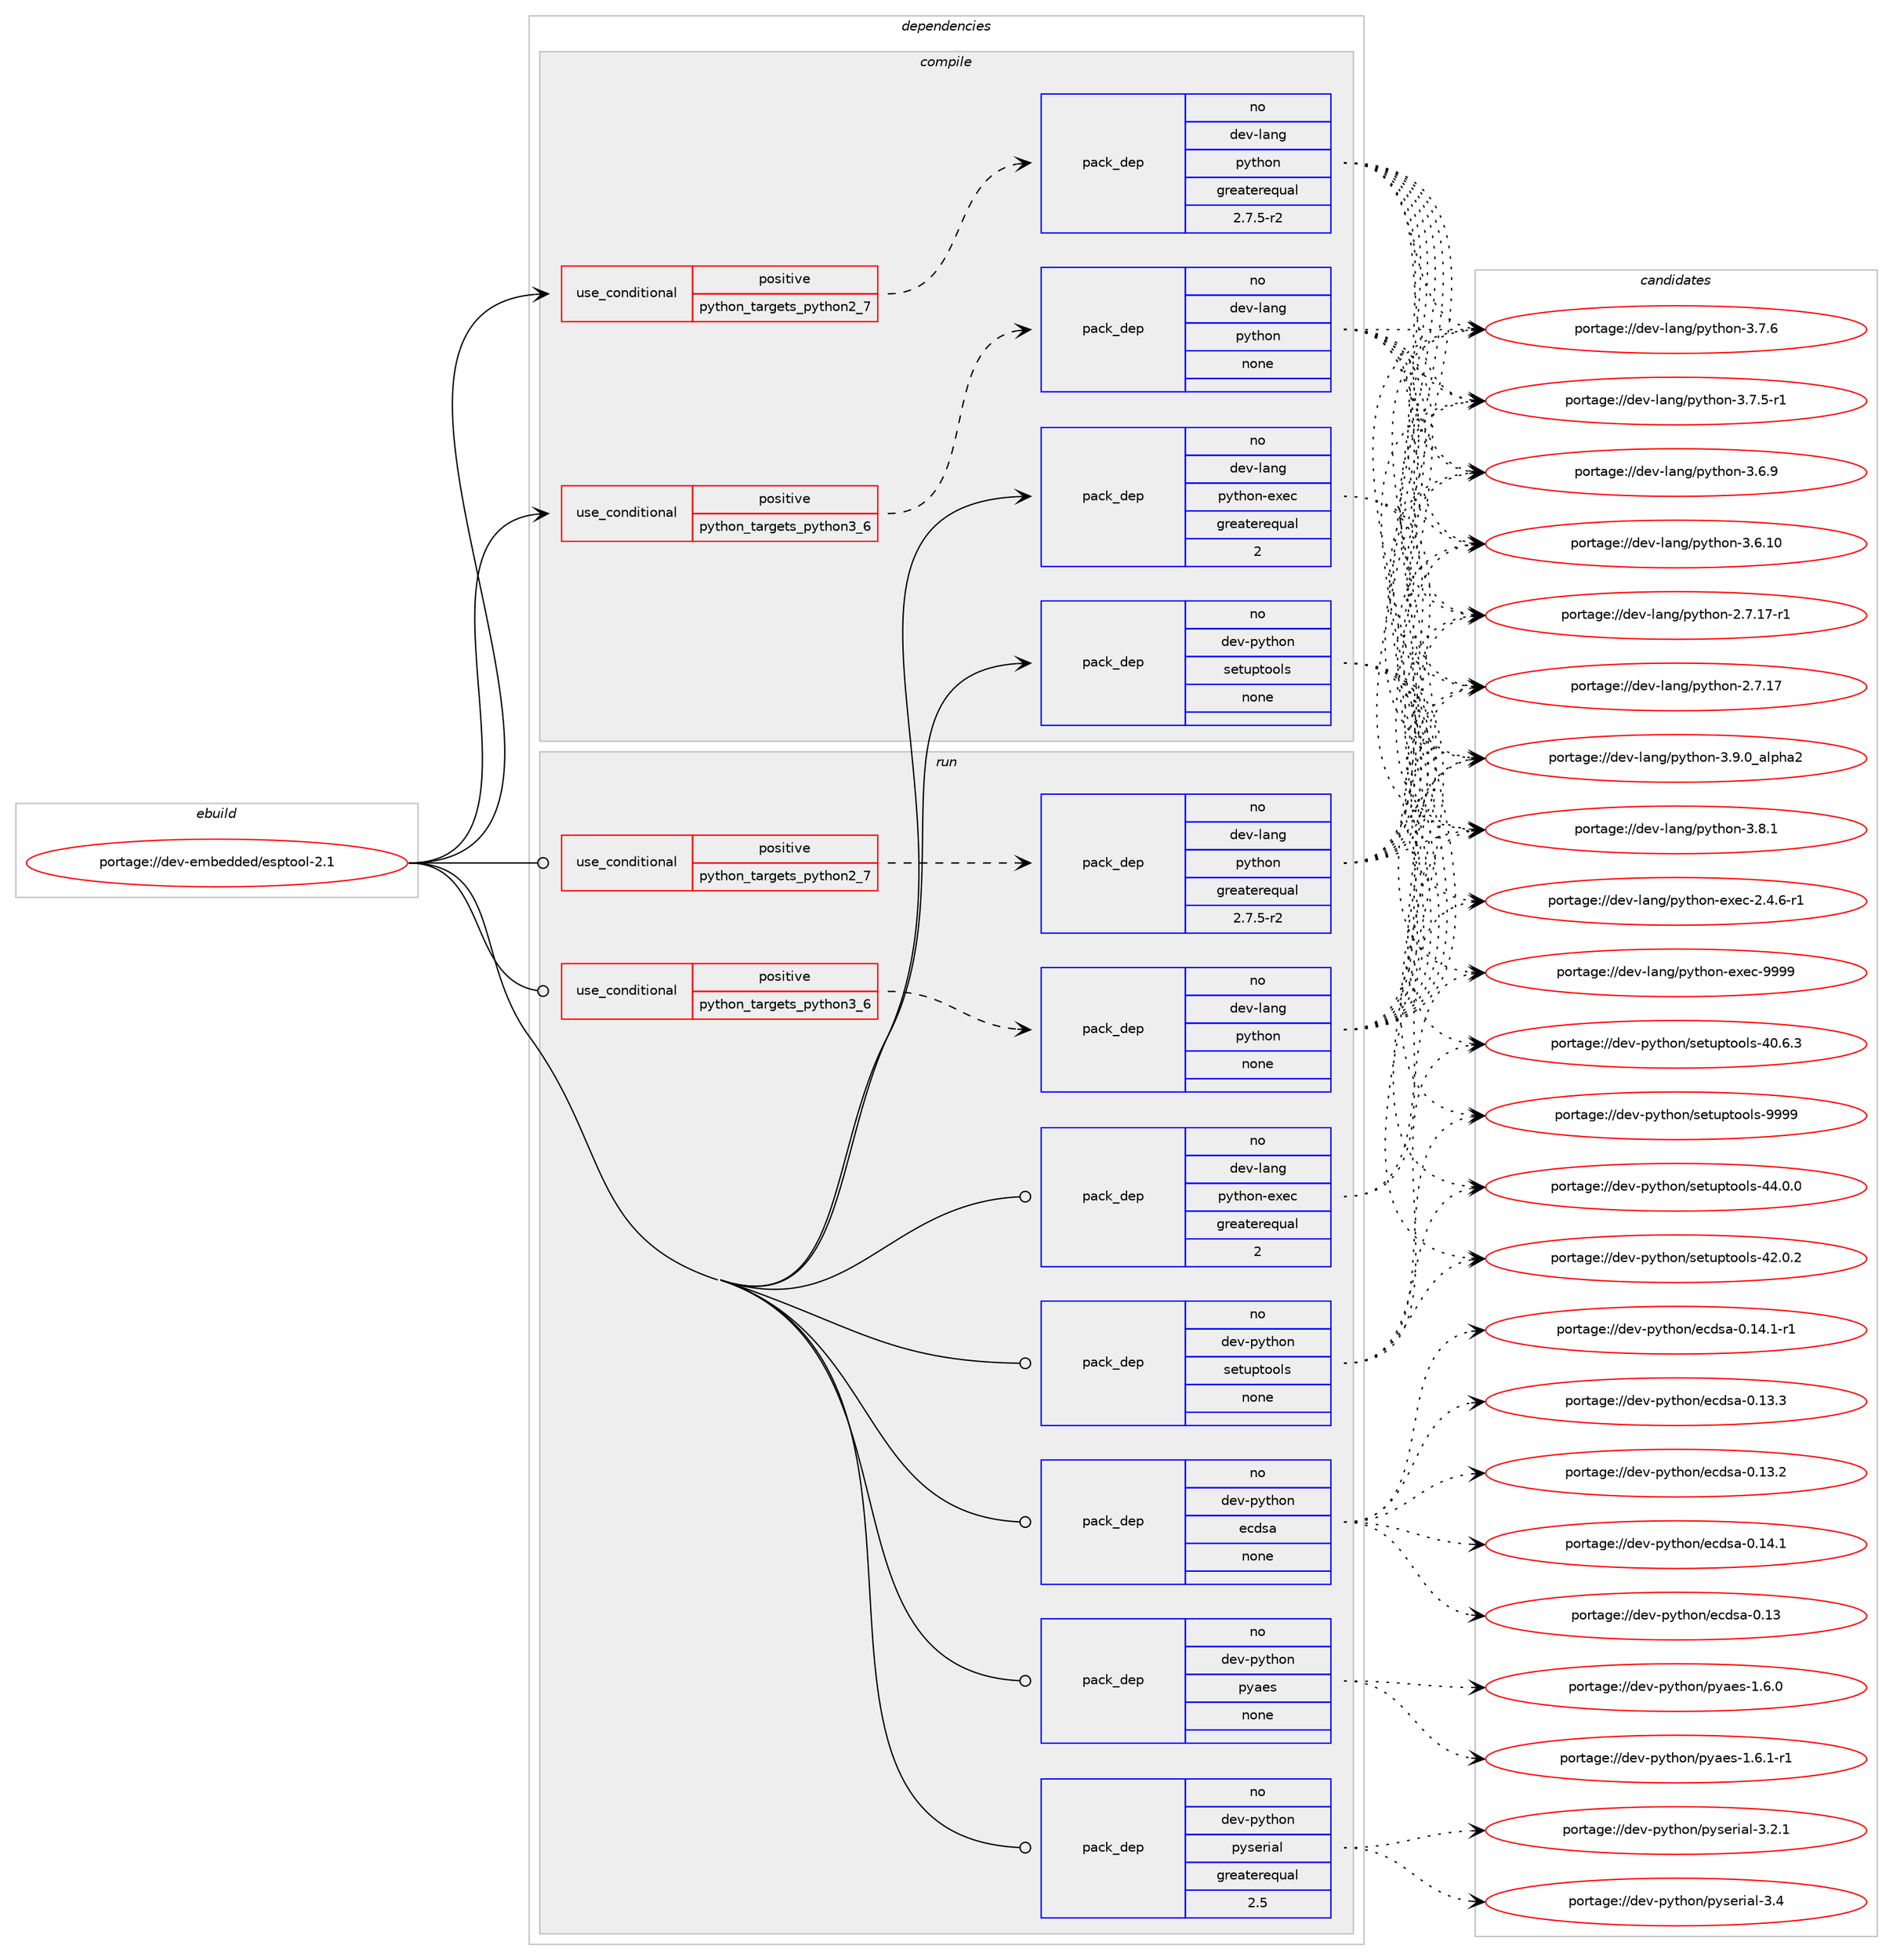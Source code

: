 digraph prolog {

# *************
# Graph options
# *************

newrank=true;
concentrate=true;
compound=true;
graph [rankdir=LR,fontname=Helvetica,fontsize=10,ranksep=1.5];#, ranksep=2.5, nodesep=0.2];
edge  [arrowhead=vee];
node  [fontname=Helvetica,fontsize=10];

# **********
# The ebuild
# **********

subgraph cluster_leftcol {
color=gray;
label=<<i>ebuild</i>>;
id [label="portage://dev-embedded/esptool-2.1", color=red, width=4, href="../dev-embedded/esptool-2.1.svg"];
}

# ****************
# The dependencies
# ****************

subgraph cluster_midcol {
color=gray;
label=<<i>dependencies</i>>;
subgraph cluster_compile {
fillcolor="#eeeeee";
style=filled;
label=<<i>compile</i>>;
subgraph cond135753 {
dependency575915 [label=<<TABLE BORDER="0" CELLBORDER="1" CELLSPACING="0" CELLPADDING="4"><TR><TD ROWSPAN="3" CELLPADDING="10">use_conditional</TD></TR><TR><TD>positive</TD></TR><TR><TD>python_targets_python2_7</TD></TR></TABLE>>, shape=none, color=red];
subgraph pack433008 {
dependency575916 [label=<<TABLE BORDER="0" CELLBORDER="1" CELLSPACING="0" CELLPADDING="4" WIDTH="220"><TR><TD ROWSPAN="6" CELLPADDING="30">pack_dep</TD></TR><TR><TD WIDTH="110">no</TD></TR><TR><TD>dev-lang</TD></TR><TR><TD>python</TD></TR><TR><TD>greaterequal</TD></TR><TR><TD>2.7.5-r2</TD></TR></TABLE>>, shape=none, color=blue];
}
dependency575915:e -> dependency575916:w [weight=20,style="dashed",arrowhead="vee"];
}
id:e -> dependency575915:w [weight=20,style="solid",arrowhead="vee"];
subgraph cond135754 {
dependency575917 [label=<<TABLE BORDER="0" CELLBORDER="1" CELLSPACING="0" CELLPADDING="4"><TR><TD ROWSPAN="3" CELLPADDING="10">use_conditional</TD></TR><TR><TD>positive</TD></TR><TR><TD>python_targets_python3_6</TD></TR></TABLE>>, shape=none, color=red];
subgraph pack433009 {
dependency575918 [label=<<TABLE BORDER="0" CELLBORDER="1" CELLSPACING="0" CELLPADDING="4" WIDTH="220"><TR><TD ROWSPAN="6" CELLPADDING="30">pack_dep</TD></TR><TR><TD WIDTH="110">no</TD></TR><TR><TD>dev-lang</TD></TR><TR><TD>python</TD></TR><TR><TD>none</TD></TR><TR><TD></TD></TR></TABLE>>, shape=none, color=blue];
}
dependency575917:e -> dependency575918:w [weight=20,style="dashed",arrowhead="vee"];
}
id:e -> dependency575917:w [weight=20,style="solid",arrowhead="vee"];
subgraph pack433010 {
dependency575919 [label=<<TABLE BORDER="0" CELLBORDER="1" CELLSPACING="0" CELLPADDING="4" WIDTH="220"><TR><TD ROWSPAN="6" CELLPADDING="30">pack_dep</TD></TR><TR><TD WIDTH="110">no</TD></TR><TR><TD>dev-lang</TD></TR><TR><TD>python-exec</TD></TR><TR><TD>greaterequal</TD></TR><TR><TD>2</TD></TR></TABLE>>, shape=none, color=blue];
}
id:e -> dependency575919:w [weight=20,style="solid",arrowhead="vee"];
subgraph pack433011 {
dependency575920 [label=<<TABLE BORDER="0" CELLBORDER="1" CELLSPACING="0" CELLPADDING="4" WIDTH="220"><TR><TD ROWSPAN="6" CELLPADDING="30">pack_dep</TD></TR><TR><TD WIDTH="110">no</TD></TR><TR><TD>dev-python</TD></TR><TR><TD>setuptools</TD></TR><TR><TD>none</TD></TR><TR><TD></TD></TR></TABLE>>, shape=none, color=blue];
}
id:e -> dependency575920:w [weight=20,style="solid",arrowhead="vee"];
}
subgraph cluster_compileandrun {
fillcolor="#eeeeee";
style=filled;
label=<<i>compile and run</i>>;
}
subgraph cluster_run {
fillcolor="#eeeeee";
style=filled;
label=<<i>run</i>>;
subgraph cond135755 {
dependency575921 [label=<<TABLE BORDER="0" CELLBORDER="1" CELLSPACING="0" CELLPADDING="4"><TR><TD ROWSPAN="3" CELLPADDING="10">use_conditional</TD></TR><TR><TD>positive</TD></TR><TR><TD>python_targets_python2_7</TD></TR></TABLE>>, shape=none, color=red];
subgraph pack433012 {
dependency575922 [label=<<TABLE BORDER="0" CELLBORDER="1" CELLSPACING="0" CELLPADDING="4" WIDTH="220"><TR><TD ROWSPAN="6" CELLPADDING="30">pack_dep</TD></TR><TR><TD WIDTH="110">no</TD></TR><TR><TD>dev-lang</TD></TR><TR><TD>python</TD></TR><TR><TD>greaterequal</TD></TR><TR><TD>2.7.5-r2</TD></TR></TABLE>>, shape=none, color=blue];
}
dependency575921:e -> dependency575922:w [weight=20,style="dashed",arrowhead="vee"];
}
id:e -> dependency575921:w [weight=20,style="solid",arrowhead="odot"];
subgraph cond135756 {
dependency575923 [label=<<TABLE BORDER="0" CELLBORDER="1" CELLSPACING="0" CELLPADDING="4"><TR><TD ROWSPAN="3" CELLPADDING="10">use_conditional</TD></TR><TR><TD>positive</TD></TR><TR><TD>python_targets_python3_6</TD></TR></TABLE>>, shape=none, color=red];
subgraph pack433013 {
dependency575924 [label=<<TABLE BORDER="0" CELLBORDER="1" CELLSPACING="0" CELLPADDING="4" WIDTH="220"><TR><TD ROWSPAN="6" CELLPADDING="30">pack_dep</TD></TR><TR><TD WIDTH="110">no</TD></TR><TR><TD>dev-lang</TD></TR><TR><TD>python</TD></TR><TR><TD>none</TD></TR><TR><TD></TD></TR></TABLE>>, shape=none, color=blue];
}
dependency575923:e -> dependency575924:w [weight=20,style="dashed",arrowhead="vee"];
}
id:e -> dependency575923:w [weight=20,style="solid",arrowhead="odot"];
subgraph pack433014 {
dependency575925 [label=<<TABLE BORDER="0" CELLBORDER="1" CELLSPACING="0" CELLPADDING="4" WIDTH="220"><TR><TD ROWSPAN="6" CELLPADDING="30">pack_dep</TD></TR><TR><TD WIDTH="110">no</TD></TR><TR><TD>dev-lang</TD></TR><TR><TD>python-exec</TD></TR><TR><TD>greaterequal</TD></TR><TR><TD>2</TD></TR></TABLE>>, shape=none, color=blue];
}
id:e -> dependency575925:w [weight=20,style="solid",arrowhead="odot"];
subgraph pack433015 {
dependency575926 [label=<<TABLE BORDER="0" CELLBORDER="1" CELLSPACING="0" CELLPADDING="4" WIDTH="220"><TR><TD ROWSPAN="6" CELLPADDING="30">pack_dep</TD></TR><TR><TD WIDTH="110">no</TD></TR><TR><TD>dev-python</TD></TR><TR><TD>ecdsa</TD></TR><TR><TD>none</TD></TR><TR><TD></TD></TR></TABLE>>, shape=none, color=blue];
}
id:e -> dependency575926:w [weight=20,style="solid",arrowhead="odot"];
subgraph pack433016 {
dependency575927 [label=<<TABLE BORDER="0" CELLBORDER="1" CELLSPACING="0" CELLPADDING="4" WIDTH="220"><TR><TD ROWSPAN="6" CELLPADDING="30">pack_dep</TD></TR><TR><TD WIDTH="110">no</TD></TR><TR><TD>dev-python</TD></TR><TR><TD>pyaes</TD></TR><TR><TD>none</TD></TR><TR><TD></TD></TR></TABLE>>, shape=none, color=blue];
}
id:e -> dependency575927:w [weight=20,style="solid",arrowhead="odot"];
subgraph pack433017 {
dependency575928 [label=<<TABLE BORDER="0" CELLBORDER="1" CELLSPACING="0" CELLPADDING="4" WIDTH="220"><TR><TD ROWSPAN="6" CELLPADDING="30">pack_dep</TD></TR><TR><TD WIDTH="110">no</TD></TR><TR><TD>dev-python</TD></TR><TR><TD>pyserial</TD></TR><TR><TD>greaterequal</TD></TR><TR><TD>2.5</TD></TR></TABLE>>, shape=none, color=blue];
}
id:e -> dependency575928:w [weight=20,style="solid",arrowhead="odot"];
subgraph pack433018 {
dependency575929 [label=<<TABLE BORDER="0" CELLBORDER="1" CELLSPACING="0" CELLPADDING="4" WIDTH="220"><TR><TD ROWSPAN="6" CELLPADDING="30">pack_dep</TD></TR><TR><TD WIDTH="110">no</TD></TR><TR><TD>dev-python</TD></TR><TR><TD>setuptools</TD></TR><TR><TD>none</TD></TR><TR><TD></TD></TR></TABLE>>, shape=none, color=blue];
}
id:e -> dependency575929:w [weight=20,style="solid",arrowhead="odot"];
}
}

# **************
# The candidates
# **************

subgraph cluster_choices {
rank=same;
color=gray;
label=<<i>candidates</i>>;

subgraph choice433008 {
color=black;
nodesep=1;
choice10010111845108971101034711212111610411111045514657464895971081121049750 [label="portage://dev-lang/python-3.9.0_alpha2", color=red, width=4,href="../dev-lang/python-3.9.0_alpha2.svg"];
choice100101118451089711010347112121116104111110455146564649 [label="portage://dev-lang/python-3.8.1", color=red, width=4,href="../dev-lang/python-3.8.1.svg"];
choice100101118451089711010347112121116104111110455146554654 [label="portage://dev-lang/python-3.7.6", color=red, width=4,href="../dev-lang/python-3.7.6.svg"];
choice1001011184510897110103471121211161041111104551465546534511449 [label="portage://dev-lang/python-3.7.5-r1", color=red, width=4,href="../dev-lang/python-3.7.5-r1.svg"];
choice100101118451089711010347112121116104111110455146544657 [label="portage://dev-lang/python-3.6.9", color=red, width=4,href="../dev-lang/python-3.6.9.svg"];
choice10010111845108971101034711212111610411111045514654464948 [label="portage://dev-lang/python-3.6.10", color=red, width=4,href="../dev-lang/python-3.6.10.svg"];
choice100101118451089711010347112121116104111110455046554649554511449 [label="portage://dev-lang/python-2.7.17-r1", color=red, width=4,href="../dev-lang/python-2.7.17-r1.svg"];
choice10010111845108971101034711212111610411111045504655464955 [label="portage://dev-lang/python-2.7.17", color=red, width=4,href="../dev-lang/python-2.7.17.svg"];
dependency575916:e -> choice10010111845108971101034711212111610411111045514657464895971081121049750:w [style=dotted,weight="100"];
dependency575916:e -> choice100101118451089711010347112121116104111110455146564649:w [style=dotted,weight="100"];
dependency575916:e -> choice100101118451089711010347112121116104111110455146554654:w [style=dotted,weight="100"];
dependency575916:e -> choice1001011184510897110103471121211161041111104551465546534511449:w [style=dotted,weight="100"];
dependency575916:e -> choice100101118451089711010347112121116104111110455146544657:w [style=dotted,weight="100"];
dependency575916:e -> choice10010111845108971101034711212111610411111045514654464948:w [style=dotted,weight="100"];
dependency575916:e -> choice100101118451089711010347112121116104111110455046554649554511449:w [style=dotted,weight="100"];
dependency575916:e -> choice10010111845108971101034711212111610411111045504655464955:w [style=dotted,weight="100"];
}
subgraph choice433009 {
color=black;
nodesep=1;
choice10010111845108971101034711212111610411111045514657464895971081121049750 [label="portage://dev-lang/python-3.9.0_alpha2", color=red, width=4,href="../dev-lang/python-3.9.0_alpha2.svg"];
choice100101118451089711010347112121116104111110455146564649 [label="portage://dev-lang/python-3.8.1", color=red, width=4,href="../dev-lang/python-3.8.1.svg"];
choice100101118451089711010347112121116104111110455146554654 [label="portage://dev-lang/python-3.7.6", color=red, width=4,href="../dev-lang/python-3.7.6.svg"];
choice1001011184510897110103471121211161041111104551465546534511449 [label="portage://dev-lang/python-3.7.5-r1", color=red, width=4,href="../dev-lang/python-3.7.5-r1.svg"];
choice100101118451089711010347112121116104111110455146544657 [label="portage://dev-lang/python-3.6.9", color=red, width=4,href="../dev-lang/python-3.6.9.svg"];
choice10010111845108971101034711212111610411111045514654464948 [label="portage://dev-lang/python-3.6.10", color=red, width=4,href="../dev-lang/python-3.6.10.svg"];
choice100101118451089711010347112121116104111110455046554649554511449 [label="portage://dev-lang/python-2.7.17-r1", color=red, width=4,href="../dev-lang/python-2.7.17-r1.svg"];
choice10010111845108971101034711212111610411111045504655464955 [label="portage://dev-lang/python-2.7.17", color=red, width=4,href="../dev-lang/python-2.7.17.svg"];
dependency575918:e -> choice10010111845108971101034711212111610411111045514657464895971081121049750:w [style=dotted,weight="100"];
dependency575918:e -> choice100101118451089711010347112121116104111110455146564649:w [style=dotted,weight="100"];
dependency575918:e -> choice100101118451089711010347112121116104111110455146554654:w [style=dotted,weight="100"];
dependency575918:e -> choice1001011184510897110103471121211161041111104551465546534511449:w [style=dotted,weight="100"];
dependency575918:e -> choice100101118451089711010347112121116104111110455146544657:w [style=dotted,weight="100"];
dependency575918:e -> choice10010111845108971101034711212111610411111045514654464948:w [style=dotted,weight="100"];
dependency575918:e -> choice100101118451089711010347112121116104111110455046554649554511449:w [style=dotted,weight="100"];
dependency575918:e -> choice10010111845108971101034711212111610411111045504655464955:w [style=dotted,weight="100"];
}
subgraph choice433010 {
color=black;
nodesep=1;
choice10010111845108971101034711212111610411111045101120101994557575757 [label="portage://dev-lang/python-exec-9999", color=red, width=4,href="../dev-lang/python-exec-9999.svg"];
choice10010111845108971101034711212111610411111045101120101994550465246544511449 [label="portage://dev-lang/python-exec-2.4.6-r1", color=red, width=4,href="../dev-lang/python-exec-2.4.6-r1.svg"];
dependency575919:e -> choice10010111845108971101034711212111610411111045101120101994557575757:w [style=dotted,weight="100"];
dependency575919:e -> choice10010111845108971101034711212111610411111045101120101994550465246544511449:w [style=dotted,weight="100"];
}
subgraph choice433011 {
color=black;
nodesep=1;
choice10010111845112121116104111110471151011161171121161111111081154557575757 [label="portage://dev-python/setuptools-9999", color=red, width=4,href="../dev-python/setuptools-9999.svg"];
choice100101118451121211161041111104711510111611711211611111110811545525246484648 [label="portage://dev-python/setuptools-44.0.0", color=red, width=4,href="../dev-python/setuptools-44.0.0.svg"];
choice100101118451121211161041111104711510111611711211611111110811545525046484650 [label="portage://dev-python/setuptools-42.0.2", color=red, width=4,href="../dev-python/setuptools-42.0.2.svg"];
choice100101118451121211161041111104711510111611711211611111110811545524846544651 [label="portage://dev-python/setuptools-40.6.3", color=red, width=4,href="../dev-python/setuptools-40.6.3.svg"];
dependency575920:e -> choice10010111845112121116104111110471151011161171121161111111081154557575757:w [style=dotted,weight="100"];
dependency575920:e -> choice100101118451121211161041111104711510111611711211611111110811545525246484648:w [style=dotted,weight="100"];
dependency575920:e -> choice100101118451121211161041111104711510111611711211611111110811545525046484650:w [style=dotted,weight="100"];
dependency575920:e -> choice100101118451121211161041111104711510111611711211611111110811545524846544651:w [style=dotted,weight="100"];
}
subgraph choice433012 {
color=black;
nodesep=1;
choice10010111845108971101034711212111610411111045514657464895971081121049750 [label="portage://dev-lang/python-3.9.0_alpha2", color=red, width=4,href="../dev-lang/python-3.9.0_alpha2.svg"];
choice100101118451089711010347112121116104111110455146564649 [label="portage://dev-lang/python-3.8.1", color=red, width=4,href="../dev-lang/python-3.8.1.svg"];
choice100101118451089711010347112121116104111110455146554654 [label="portage://dev-lang/python-3.7.6", color=red, width=4,href="../dev-lang/python-3.7.6.svg"];
choice1001011184510897110103471121211161041111104551465546534511449 [label="portage://dev-lang/python-3.7.5-r1", color=red, width=4,href="../dev-lang/python-3.7.5-r1.svg"];
choice100101118451089711010347112121116104111110455146544657 [label="portage://dev-lang/python-3.6.9", color=red, width=4,href="../dev-lang/python-3.6.9.svg"];
choice10010111845108971101034711212111610411111045514654464948 [label="portage://dev-lang/python-3.6.10", color=red, width=4,href="../dev-lang/python-3.6.10.svg"];
choice100101118451089711010347112121116104111110455046554649554511449 [label="portage://dev-lang/python-2.7.17-r1", color=red, width=4,href="../dev-lang/python-2.7.17-r1.svg"];
choice10010111845108971101034711212111610411111045504655464955 [label="portage://dev-lang/python-2.7.17", color=red, width=4,href="../dev-lang/python-2.7.17.svg"];
dependency575922:e -> choice10010111845108971101034711212111610411111045514657464895971081121049750:w [style=dotted,weight="100"];
dependency575922:e -> choice100101118451089711010347112121116104111110455146564649:w [style=dotted,weight="100"];
dependency575922:e -> choice100101118451089711010347112121116104111110455146554654:w [style=dotted,weight="100"];
dependency575922:e -> choice1001011184510897110103471121211161041111104551465546534511449:w [style=dotted,weight="100"];
dependency575922:e -> choice100101118451089711010347112121116104111110455146544657:w [style=dotted,weight="100"];
dependency575922:e -> choice10010111845108971101034711212111610411111045514654464948:w [style=dotted,weight="100"];
dependency575922:e -> choice100101118451089711010347112121116104111110455046554649554511449:w [style=dotted,weight="100"];
dependency575922:e -> choice10010111845108971101034711212111610411111045504655464955:w [style=dotted,weight="100"];
}
subgraph choice433013 {
color=black;
nodesep=1;
choice10010111845108971101034711212111610411111045514657464895971081121049750 [label="portage://dev-lang/python-3.9.0_alpha2", color=red, width=4,href="../dev-lang/python-3.9.0_alpha2.svg"];
choice100101118451089711010347112121116104111110455146564649 [label="portage://dev-lang/python-3.8.1", color=red, width=4,href="../dev-lang/python-3.8.1.svg"];
choice100101118451089711010347112121116104111110455146554654 [label="portage://dev-lang/python-3.7.6", color=red, width=4,href="../dev-lang/python-3.7.6.svg"];
choice1001011184510897110103471121211161041111104551465546534511449 [label="portage://dev-lang/python-3.7.5-r1", color=red, width=4,href="../dev-lang/python-3.7.5-r1.svg"];
choice100101118451089711010347112121116104111110455146544657 [label="portage://dev-lang/python-3.6.9", color=red, width=4,href="../dev-lang/python-3.6.9.svg"];
choice10010111845108971101034711212111610411111045514654464948 [label="portage://dev-lang/python-3.6.10", color=red, width=4,href="../dev-lang/python-3.6.10.svg"];
choice100101118451089711010347112121116104111110455046554649554511449 [label="portage://dev-lang/python-2.7.17-r1", color=red, width=4,href="../dev-lang/python-2.7.17-r1.svg"];
choice10010111845108971101034711212111610411111045504655464955 [label="portage://dev-lang/python-2.7.17", color=red, width=4,href="../dev-lang/python-2.7.17.svg"];
dependency575924:e -> choice10010111845108971101034711212111610411111045514657464895971081121049750:w [style=dotted,weight="100"];
dependency575924:e -> choice100101118451089711010347112121116104111110455146564649:w [style=dotted,weight="100"];
dependency575924:e -> choice100101118451089711010347112121116104111110455146554654:w [style=dotted,weight="100"];
dependency575924:e -> choice1001011184510897110103471121211161041111104551465546534511449:w [style=dotted,weight="100"];
dependency575924:e -> choice100101118451089711010347112121116104111110455146544657:w [style=dotted,weight="100"];
dependency575924:e -> choice10010111845108971101034711212111610411111045514654464948:w [style=dotted,weight="100"];
dependency575924:e -> choice100101118451089711010347112121116104111110455046554649554511449:w [style=dotted,weight="100"];
dependency575924:e -> choice10010111845108971101034711212111610411111045504655464955:w [style=dotted,weight="100"];
}
subgraph choice433014 {
color=black;
nodesep=1;
choice10010111845108971101034711212111610411111045101120101994557575757 [label="portage://dev-lang/python-exec-9999", color=red, width=4,href="../dev-lang/python-exec-9999.svg"];
choice10010111845108971101034711212111610411111045101120101994550465246544511449 [label="portage://dev-lang/python-exec-2.4.6-r1", color=red, width=4,href="../dev-lang/python-exec-2.4.6-r1.svg"];
dependency575925:e -> choice10010111845108971101034711212111610411111045101120101994557575757:w [style=dotted,weight="100"];
dependency575925:e -> choice10010111845108971101034711212111610411111045101120101994550465246544511449:w [style=dotted,weight="100"];
}
subgraph choice433015 {
color=black;
nodesep=1;
choice10010111845112121116104111110471019910011597454846495246494511449 [label="portage://dev-python/ecdsa-0.14.1-r1", color=red, width=4,href="../dev-python/ecdsa-0.14.1-r1.svg"];
choice1001011184511212111610411111047101991001159745484649524649 [label="portage://dev-python/ecdsa-0.14.1", color=red, width=4,href="../dev-python/ecdsa-0.14.1.svg"];
choice1001011184511212111610411111047101991001159745484649514651 [label="portage://dev-python/ecdsa-0.13.3", color=red, width=4,href="../dev-python/ecdsa-0.13.3.svg"];
choice1001011184511212111610411111047101991001159745484649514650 [label="portage://dev-python/ecdsa-0.13.2", color=red, width=4,href="../dev-python/ecdsa-0.13.2.svg"];
choice100101118451121211161041111104710199100115974548464951 [label="portage://dev-python/ecdsa-0.13", color=red, width=4,href="../dev-python/ecdsa-0.13.svg"];
dependency575926:e -> choice10010111845112121116104111110471019910011597454846495246494511449:w [style=dotted,weight="100"];
dependency575926:e -> choice1001011184511212111610411111047101991001159745484649524649:w [style=dotted,weight="100"];
dependency575926:e -> choice1001011184511212111610411111047101991001159745484649514651:w [style=dotted,weight="100"];
dependency575926:e -> choice1001011184511212111610411111047101991001159745484649514650:w [style=dotted,weight="100"];
dependency575926:e -> choice100101118451121211161041111104710199100115974548464951:w [style=dotted,weight="100"];
}
subgraph choice433016 {
color=black;
nodesep=1;
choice1001011184511212111610411111047112121971011154549465446494511449 [label="portage://dev-python/pyaes-1.6.1-r1", color=red, width=4,href="../dev-python/pyaes-1.6.1-r1.svg"];
choice100101118451121211161041111104711212197101115454946544648 [label="portage://dev-python/pyaes-1.6.0", color=red, width=4,href="../dev-python/pyaes-1.6.0.svg"];
dependency575927:e -> choice1001011184511212111610411111047112121971011154549465446494511449:w [style=dotted,weight="100"];
dependency575927:e -> choice100101118451121211161041111104711212197101115454946544648:w [style=dotted,weight="100"];
}
subgraph choice433017 {
color=black;
nodesep=1;
choice10010111845112121116104111110471121211151011141059710845514652 [label="portage://dev-python/pyserial-3.4", color=red, width=4,href="../dev-python/pyserial-3.4.svg"];
choice100101118451121211161041111104711212111510111410597108455146504649 [label="portage://dev-python/pyserial-3.2.1", color=red, width=4,href="../dev-python/pyserial-3.2.1.svg"];
dependency575928:e -> choice10010111845112121116104111110471121211151011141059710845514652:w [style=dotted,weight="100"];
dependency575928:e -> choice100101118451121211161041111104711212111510111410597108455146504649:w [style=dotted,weight="100"];
}
subgraph choice433018 {
color=black;
nodesep=1;
choice10010111845112121116104111110471151011161171121161111111081154557575757 [label="portage://dev-python/setuptools-9999", color=red, width=4,href="../dev-python/setuptools-9999.svg"];
choice100101118451121211161041111104711510111611711211611111110811545525246484648 [label="portage://dev-python/setuptools-44.0.0", color=red, width=4,href="../dev-python/setuptools-44.0.0.svg"];
choice100101118451121211161041111104711510111611711211611111110811545525046484650 [label="portage://dev-python/setuptools-42.0.2", color=red, width=4,href="../dev-python/setuptools-42.0.2.svg"];
choice100101118451121211161041111104711510111611711211611111110811545524846544651 [label="portage://dev-python/setuptools-40.6.3", color=red, width=4,href="../dev-python/setuptools-40.6.3.svg"];
dependency575929:e -> choice10010111845112121116104111110471151011161171121161111111081154557575757:w [style=dotted,weight="100"];
dependency575929:e -> choice100101118451121211161041111104711510111611711211611111110811545525246484648:w [style=dotted,weight="100"];
dependency575929:e -> choice100101118451121211161041111104711510111611711211611111110811545525046484650:w [style=dotted,weight="100"];
dependency575929:e -> choice100101118451121211161041111104711510111611711211611111110811545524846544651:w [style=dotted,weight="100"];
}
}

}
